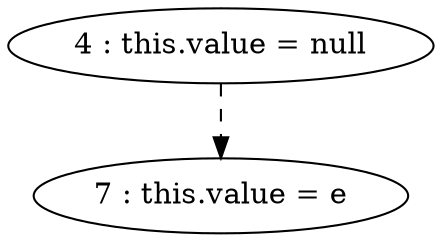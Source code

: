 digraph G {
"4 : this.value = null"
"4 : this.value = null" -> "7 : this.value = e" [style=dashed]
"7 : this.value = e"
}